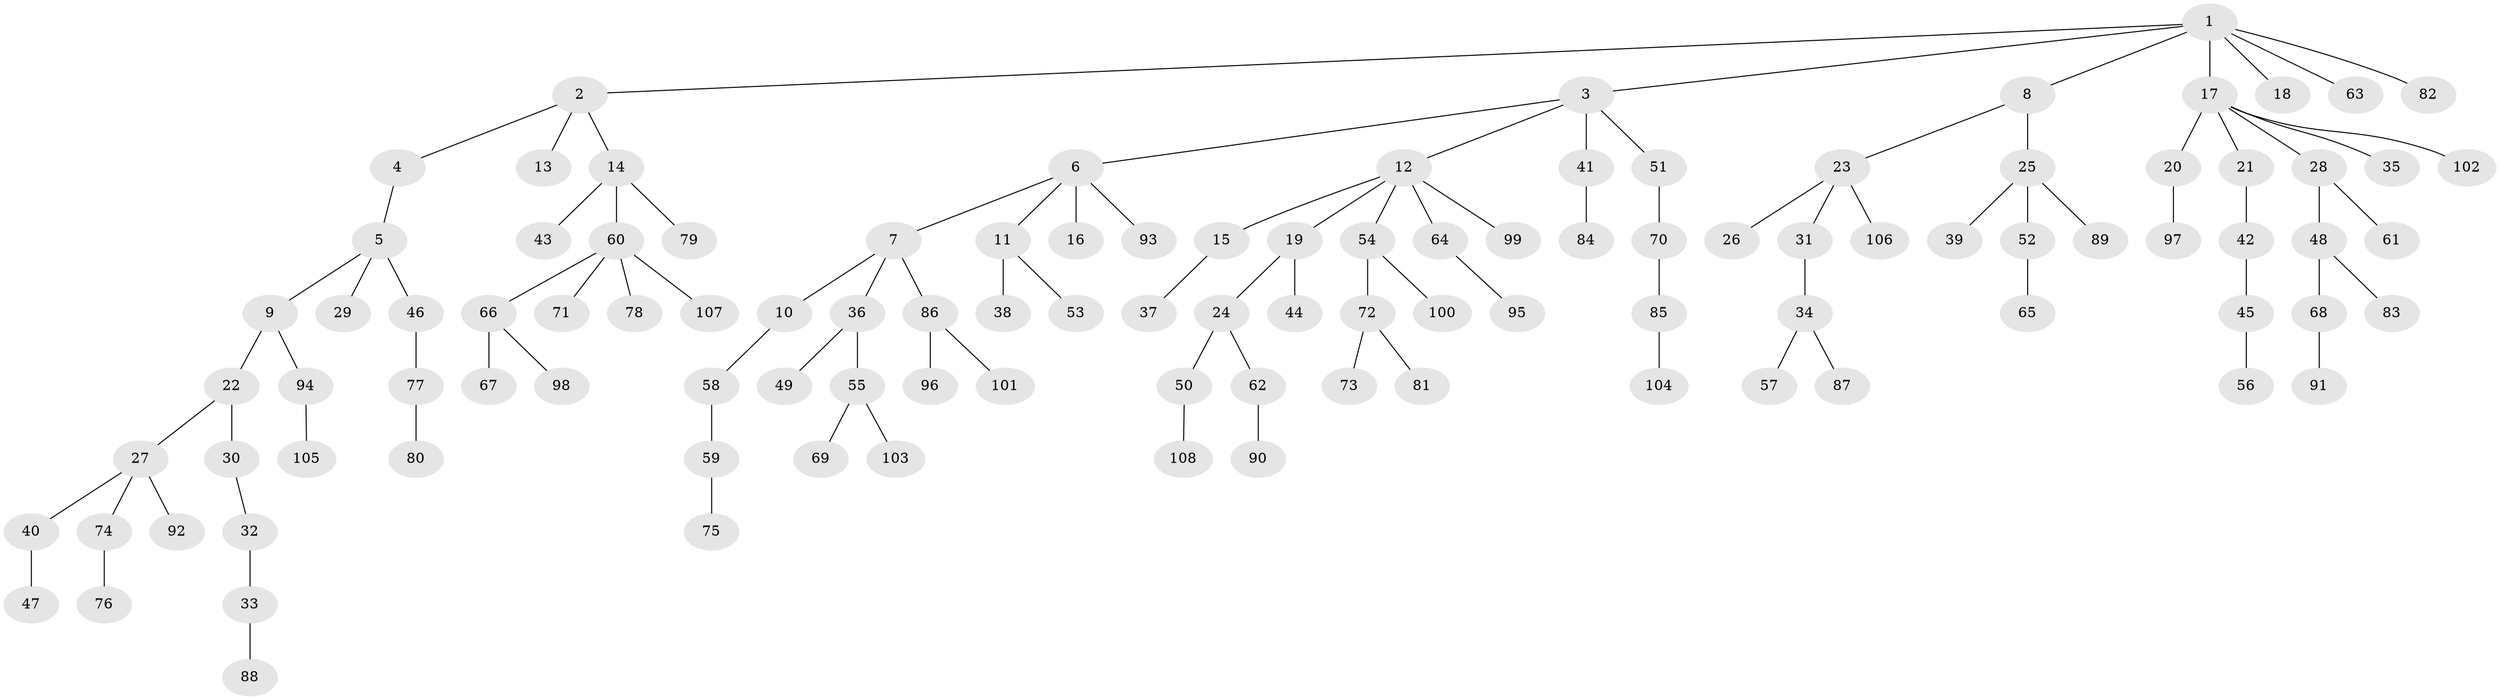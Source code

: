 // coarse degree distribution, {6: 0.029411764705882353, 4: 0.07352941176470588, 5: 0.04411764705882353, 3: 0.08823529411764706, 2: 0.25, 1: 0.5147058823529411}
// Generated by graph-tools (version 1.1) at 2025/42/03/06/25 10:42:06]
// undirected, 108 vertices, 107 edges
graph export_dot {
graph [start="1"]
  node [color=gray90,style=filled];
  1;
  2;
  3;
  4;
  5;
  6;
  7;
  8;
  9;
  10;
  11;
  12;
  13;
  14;
  15;
  16;
  17;
  18;
  19;
  20;
  21;
  22;
  23;
  24;
  25;
  26;
  27;
  28;
  29;
  30;
  31;
  32;
  33;
  34;
  35;
  36;
  37;
  38;
  39;
  40;
  41;
  42;
  43;
  44;
  45;
  46;
  47;
  48;
  49;
  50;
  51;
  52;
  53;
  54;
  55;
  56;
  57;
  58;
  59;
  60;
  61;
  62;
  63;
  64;
  65;
  66;
  67;
  68;
  69;
  70;
  71;
  72;
  73;
  74;
  75;
  76;
  77;
  78;
  79;
  80;
  81;
  82;
  83;
  84;
  85;
  86;
  87;
  88;
  89;
  90;
  91;
  92;
  93;
  94;
  95;
  96;
  97;
  98;
  99;
  100;
  101;
  102;
  103;
  104;
  105;
  106;
  107;
  108;
  1 -- 2;
  1 -- 3;
  1 -- 8;
  1 -- 17;
  1 -- 18;
  1 -- 63;
  1 -- 82;
  2 -- 4;
  2 -- 13;
  2 -- 14;
  3 -- 6;
  3 -- 12;
  3 -- 41;
  3 -- 51;
  4 -- 5;
  5 -- 9;
  5 -- 29;
  5 -- 46;
  6 -- 7;
  6 -- 11;
  6 -- 16;
  6 -- 93;
  7 -- 10;
  7 -- 36;
  7 -- 86;
  8 -- 23;
  8 -- 25;
  9 -- 22;
  9 -- 94;
  10 -- 58;
  11 -- 38;
  11 -- 53;
  12 -- 15;
  12 -- 19;
  12 -- 54;
  12 -- 64;
  12 -- 99;
  14 -- 43;
  14 -- 60;
  14 -- 79;
  15 -- 37;
  17 -- 20;
  17 -- 21;
  17 -- 28;
  17 -- 35;
  17 -- 102;
  19 -- 24;
  19 -- 44;
  20 -- 97;
  21 -- 42;
  22 -- 27;
  22 -- 30;
  23 -- 26;
  23 -- 31;
  23 -- 106;
  24 -- 50;
  24 -- 62;
  25 -- 39;
  25 -- 52;
  25 -- 89;
  27 -- 40;
  27 -- 74;
  27 -- 92;
  28 -- 48;
  28 -- 61;
  30 -- 32;
  31 -- 34;
  32 -- 33;
  33 -- 88;
  34 -- 57;
  34 -- 87;
  36 -- 49;
  36 -- 55;
  40 -- 47;
  41 -- 84;
  42 -- 45;
  45 -- 56;
  46 -- 77;
  48 -- 68;
  48 -- 83;
  50 -- 108;
  51 -- 70;
  52 -- 65;
  54 -- 72;
  54 -- 100;
  55 -- 69;
  55 -- 103;
  58 -- 59;
  59 -- 75;
  60 -- 66;
  60 -- 71;
  60 -- 78;
  60 -- 107;
  62 -- 90;
  64 -- 95;
  66 -- 67;
  66 -- 98;
  68 -- 91;
  70 -- 85;
  72 -- 73;
  72 -- 81;
  74 -- 76;
  77 -- 80;
  85 -- 104;
  86 -- 96;
  86 -- 101;
  94 -- 105;
}

